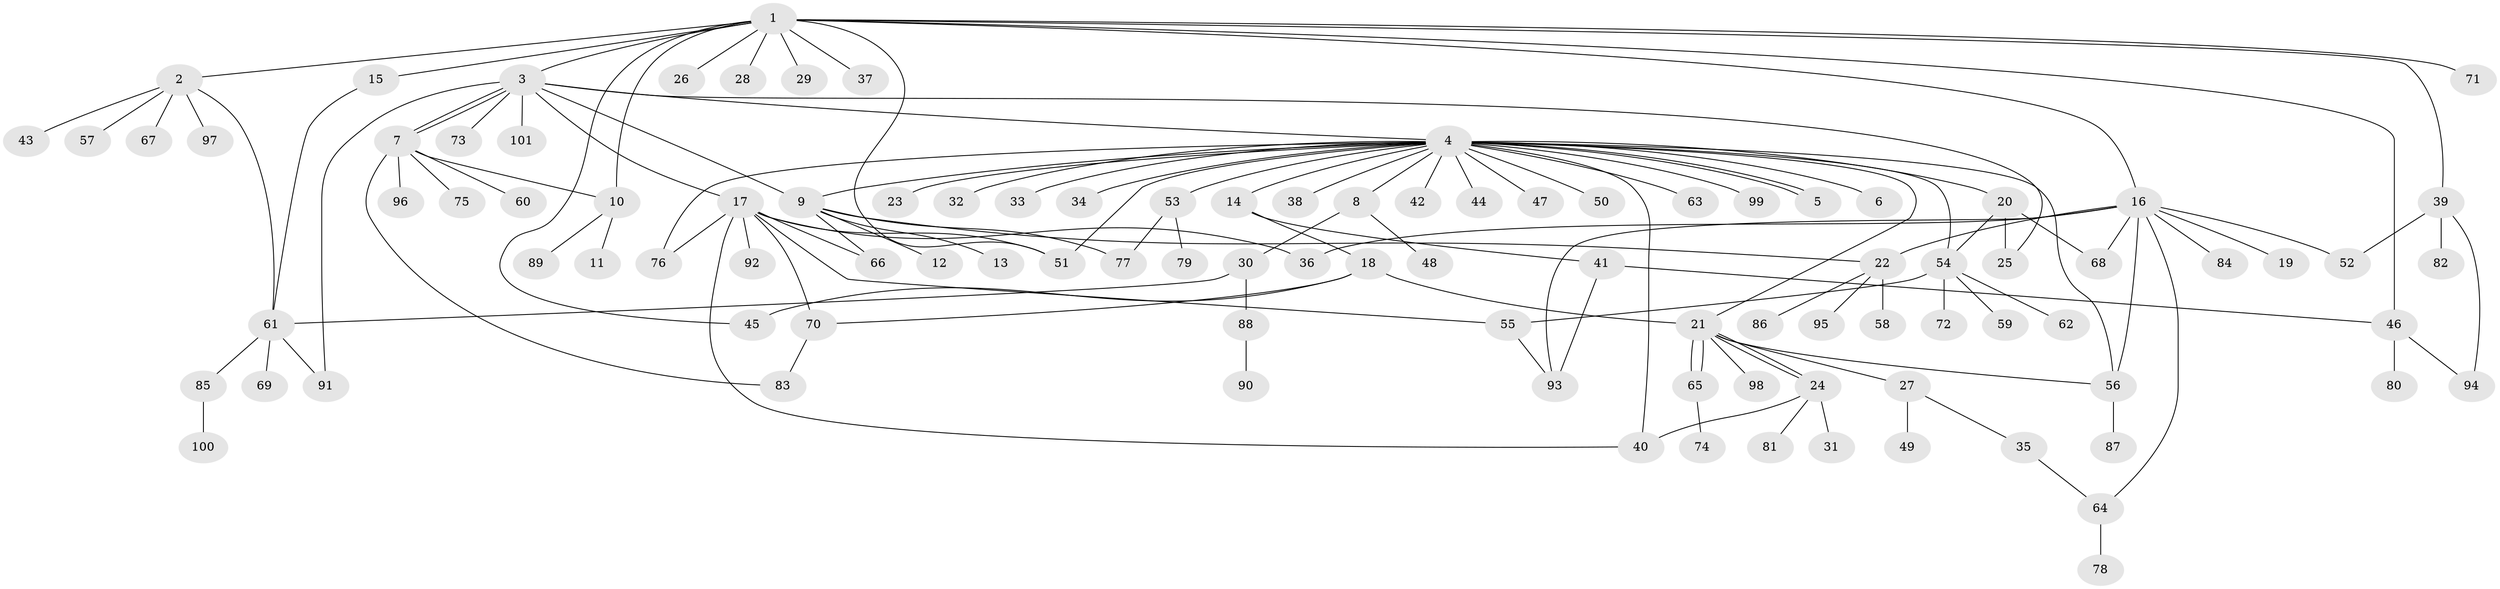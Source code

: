 // coarse degree distribution, {14: 0.014285714285714285, 6: 0.04285714285714286, 10: 0.02857142857142857, 26: 0.014285714285714285, 2: 0.14285714285714285, 1: 0.5142857142857142, 7: 0.02857142857142857, 3: 0.12857142857142856, 4: 0.07142857142857142, 9: 0.014285714285714285}
// Generated by graph-tools (version 1.1) at 2025/18/03/04/25 18:18:12]
// undirected, 101 vertices, 134 edges
graph export_dot {
graph [start="1"]
  node [color=gray90,style=filled];
  1;
  2;
  3;
  4;
  5;
  6;
  7;
  8;
  9;
  10;
  11;
  12;
  13;
  14;
  15;
  16;
  17;
  18;
  19;
  20;
  21;
  22;
  23;
  24;
  25;
  26;
  27;
  28;
  29;
  30;
  31;
  32;
  33;
  34;
  35;
  36;
  37;
  38;
  39;
  40;
  41;
  42;
  43;
  44;
  45;
  46;
  47;
  48;
  49;
  50;
  51;
  52;
  53;
  54;
  55;
  56;
  57;
  58;
  59;
  60;
  61;
  62;
  63;
  64;
  65;
  66;
  67;
  68;
  69;
  70;
  71;
  72;
  73;
  74;
  75;
  76;
  77;
  78;
  79;
  80;
  81;
  82;
  83;
  84;
  85;
  86;
  87;
  88;
  89;
  90;
  91;
  92;
  93;
  94;
  95;
  96;
  97;
  98;
  99;
  100;
  101;
  1 -- 2;
  1 -- 3;
  1 -- 10;
  1 -- 15;
  1 -- 16;
  1 -- 26;
  1 -- 28;
  1 -- 29;
  1 -- 37;
  1 -- 39;
  1 -- 45;
  1 -- 46;
  1 -- 51;
  1 -- 71;
  2 -- 43;
  2 -- 57;
  2 -- 61;
  2 -- 67;
  2 -- 97;
  3 -- 4;
  3 -- 7;
  3 -- 7;
  3 -- 9;
  3 -- 17;
  3 -- 25;
  3 -- 73;
  3 -- 91;
  3 -- 101;
  4 -- 5;
  4 -- 5;
  4 -- 6;
  4 -- 8;
  4 -- 9;
  4 -- 14;
  4 -- 20;
  4 -- 21;
  4 -- 23;
  4 -- 32;
  4 -- 33;
  4 -- 34;
  4 -- 38;
  4 -- 40;
  4 -- 42;
  4 -- 44;
  4 -- 47;
  4 -- 50;
  4 -- 51;
  4 -- 53;
  4 -- 54;
  4 -- 56;
  4 -- 63;
  4 -- 76;
  4 -- 99;
  7 -- 10;
  7 -- 60;
  7 -- 75;
  7 -- 83;
  7 -- 96;
  8 -- 30;
  8 -- 48;
  9 -- 12;
  9 -- 13;
  9 -- 22;
  9 -- 66;
  9 -- 77;
  10 -- 11;
  10 -- 89;
  14 -- 18;
  14 -- 41;
  15 -- 61;
  16 -- 19;
  16 -- 22;
  16 -- 36;
  16 -- 52;
  16 -- 56;
  16 -- 64;
  16 -- 68;
  16 -- 84;
  16 -- 93;
  17 -- 36;
  17 -- 40;
  17 -- 51;
  17 -- 55;
  17 -- 66;
  17 -- 70;
  17 -- 76;
  17 -- 92;
  18 -- 21;
  18 -- 45;
  18 -- 70;
  20 -- 25;
  20 -- 54;
  20 -- 68;
  21 -- 24;
  21 -- 24;
  21 -- 27;
  21 -- 56;
  21 -- 65;
  21 -- 65;
  21 -- 98;
  22 -- 58;
  22 -- 86;
  22 -- 95;
  24 -- 31;
  24 -- 40;
  24 -- 81;
  27 -- 35;
  27 -- 49;
  30 -- 61;
  30 -- 88;
  35 -- 64;
  39 -- 52;
  39 -- 82;
  39 -- 94;
  41 -- 46;
  41 -- 93;
  46 -- 80;
  46 -- 94;
  53 -- 77;
  53 -- 79;
  54 -- 55;
  54 -- 59;
  54 -- 62;
  54 -- 72;
  55 -- 93;
  56 -- 87;
  61 -- 69;
  61 -- 85;
  61 -- 91;
  64 -- 78;
  65 -- 74;
  70 -- 83;
  85 -- 100;
  88 -- 90;
}

